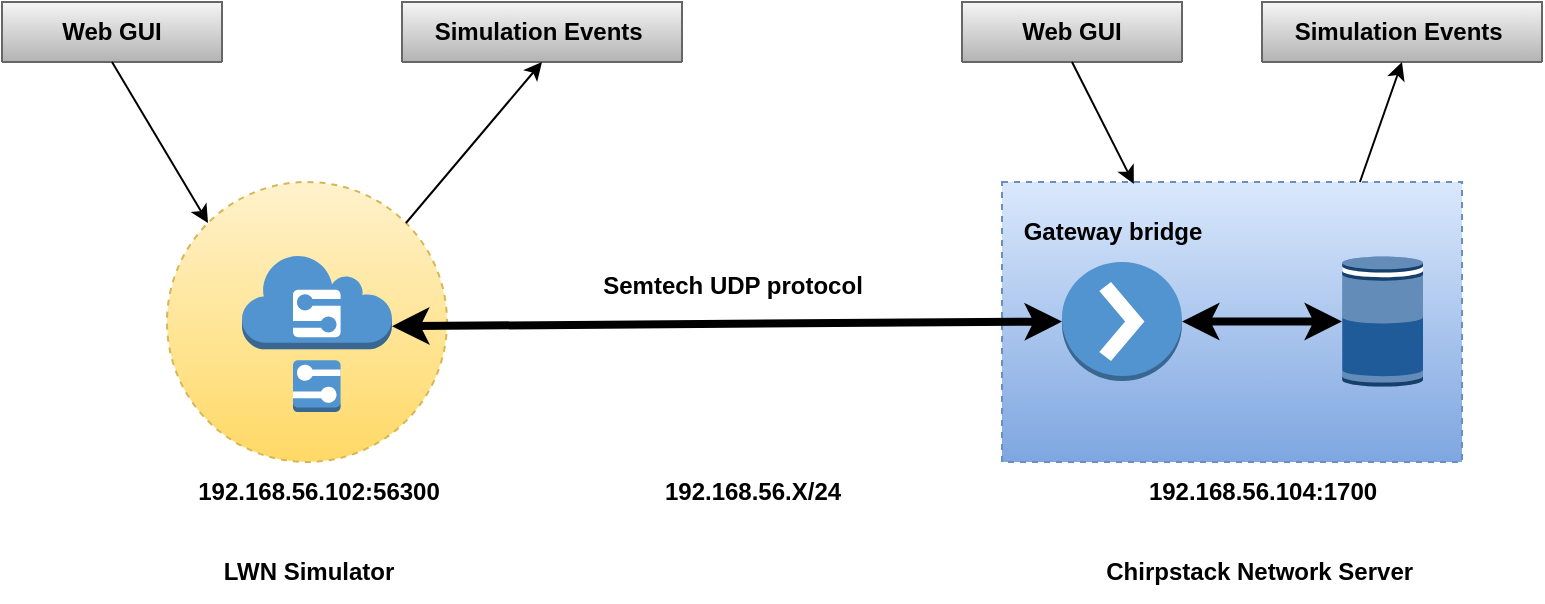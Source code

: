 <mxfile version="21.2.1" type="device">
  <diagram name="Page-1" id="vBBFDTBqrACFFpriauXo">
    <mxGraphModel dx="1434" dy="875" grid="1" gridSize="10" guides="1" tooltips="1" connect="1" arrows="1" fold="1" page="1" pageScale="1" pageWidth="850" pageHeight="1100" math="0" shadow="0">
      <root>
        <mxCell id="0" />
        <mxCell id="1" parent="0" />
        <mxCell id="8IyxNHkYzyuaXLBX0Kt_-13" value="" style="rounded=0;whiteSpace=wrap;html=1;dashed=1;fillColor=#dae8fc;gradientColor=#7ea6e0;strokeColor=#6c8ebf;" vertex="1" parent="1">
          <mxGeometry x="510" y="340" width="230" height="140" as="geometry" />
        </mxCell>
        <mxCell id="8IyxNHkYzyuaXLBX0Kt_-11" value="" style="ellipse;whiteSpace=wrap;html=1;aspect=fixed;dashed=1;fillColor=#fff2cc;gradientColor=#ffd966;strokeColor=#d6b656;" vertex="1" parent="1">
          <mxGeometry x="92.5" y="340" width="140" height="140" as="geometry" />
        </mxCell>
        <mxCell id="8IyxNHkYzyuaXLBX0Kt_-1" value="" style="outlineConnect=0;dashed=0;verticalLabelPosition=bottom;verticalAlign=top;align=center;html=1;shape=mxgraph.aws3.action;fillColor=#5294CF;gradientColor=none;" vertex="1" parent="1">
          <mxGeometry x="540" y="380" width="60" height="59.5" as="geometry" />
        </mxCell>
        <mxCell id="8IyxNHkYzyuaXLBX0Kt_-2" value="" style="outlineConnect=0;dashed=0;verticalLabelPosition=bottom;verticalAlign=top;align=center;html=1;shape=mxgraph.aws3.echo;fillColor=#205B99;gradientColor=none;" vertex="1" parent="1">
          <mxGeometry x="680" y="377.25" width="40.5" height="65" as="geometry" />
        </mxCell>
        <mxCell id="8IyxNHkYzyuaXLBX0Kt_-3" value="" style="endArrow=classic;startArrow=classic;html=1;rounded=0;strokeWidth=4;exitX=1;exitY=0.5;exitDx=0;exitDy=0;exitPerimeter=0;entryX=0;entryY=0.5;entryDx=0;entryDy=0;entryPerimeter=0;" edge="1" parent="1" source="8IyxNHkYzyuaXLBX0Kt_-1" target="8IyxNHkYzyuaXLBX0Kt_-2">
          <mxGeometry width="50" height="50" relative="1" as="geometry">
            <mxPoint x="615" y="482" as="sourcePoint" />
            <mxPoint x="700" y="480" as="targetPoint" />
          </mxGeometry>
        </mxCell>
        <mxCell id="8IyxNHkYzyuaXLBX0Kt_-4" value="" style="outlineConnect=0;dashed=0;verticalLabelPosition=bottom;verticalAlign=top;align=center;html=1;shape=mxgraph.aws3.simulator;fillColor=#5294CF;gradientColor=none;" vertex="1" parent="1">
          <mxGeometry x="130" y="377" width="75" height="78" as="geometry" />
        </mxCell>
        <mxCell id="8IyxNHkYzyuaXLBX0Kt_-5" value="&lt;b&gt;192.168.56.102:56300&lt;/b&gt;" style="text;html=1;align=center;verticalAlign=middle;resizable=0;points=[];autosize=1;strokeColor=none;fillColor=none;" vertex="1" parent="1">
          <mxGeometry x="97.5" y="480" width="140" height="30" as="geometry" />
        </mxCell>
        <mxCell id="8IyxNHkYzyuaXLBX0Kt_-6" value="&lt;b&gt;192.168.56.104:1700&lt;/b&gt;" style="text;html=1;align=center;verticalAlign=middle;resizable=0;points=[];autosize=1;strokeColor=none;fillColor=none;" vertex="1" parent="1">
          <mxGeometry x="570" y="480" width="140" height="30" as="geometry" />
        </mxCell>
        <mxCell id="8IyxNHkYzyuaXLBX0Kt_-7" value="&lt;b&gt;LWN Simulator&lt;/b&gt;" style="text;html=1;align=center;verticalAlign=middle;resizable=0;points=[];autosize=1;strokeColor=none;fillColor=none;" vertex="1" parent="1">
          <mxGeometry x="107.5" y="520" width="110" height="30" as="geometry" />
        </mxCell>
        <mxCell id="8IyxNHkYzyuaXLBX0Kt_-9" value="" style="endArrow=classic;startArrow=classic;html=1;rounded=0;exitX=1;exitY=0.45;exitDx=0;exitDy=0;exitPerimeter=0;entryX=0;entryY=0.5;entryDx=0;entryDy=0;entryPerimeter=0;strokeWidth=4;" edge="1" parent="1" source="8IyxNHkYzyuaXLBX0Kt_-4" target="8IyxNHkYzyuaXLBX0Kt_-1">
          <mxGeometry width="50" height="50" relative="1" as="geometry">
            <mxPoint x="560" y="470" as="sourcePoint" />
            <mxPoint x="610" y="420" as="targetPoint" />
          </mxGeometry>
        </mxCell>
        <mxCell id="8IyxNHkYzyuaXLBX0Kt_-10" value="&lt;b&gt;Gateway bridge&lt;/b&gt;" style="text;html=1;align=center;verticalAlign=middle;resizable=0;points=[];autosize=1;strokeColor=none;fillColor=none;" vertex="1" parent="1">
          <mxGeometry x="510" y="350" width="110" height="30" as="geometry" />
        </mxCell>
        <mxCell id="8IyxNHkYzyuaXLBX0Kt_-14" value="&lt;b&gt;192.168.56.X/24&lt;/b&gt;" style="text;html=1;align=center;verticalAlign=middle;resizable=0;points=[];autosize=1;strokeColor=none;fillColor=none;" vertex="1" parent="1">
          <mxGeometry x="330" y="480" width="110" height="30" as="geometry" />
        </mxCell>
        <mxCell id="8IyxNHkYzyuaXLBX0Kt_-15" value="&lt;b&gt;Semtech UDP protocol&lt;/b&gt;" style="text;html=1;align=center;verticalAlign=middle;resizable=0;points=[];autosize=1;strokeColor=none;fillColor=none;" vertex="1" parent="1">
          <mxGeometry x="300" y="377" width="150" height="30" as="geometry" />
        </mxCell>
        <mxCell id="8IyxNHkYzyuaXLBX0Kt_-16" value="&lt;b&gt;Simulation Events&amp;nbsp;&lt;/b&gt;" style="swimlane;fontStyle=0;childLayout=stackLayout;horizontal=1;startSize=30;horizontalStack=0;resizeParent=1;resizeParentMax=0;resizeLast=0;collapsible=1;marginBottom=0;whiteSpace=wrap;html=1;fillColor=#f5f5f5;gradientColor=#b3b3b3;strokeColor=#666666;" vertex="1" collapsed="1" parent="1">
          <mxGeometry x="210" y="250" width="140" height="30" as="geometry">
            <mxRectangle x="60" y="570" width="140" height="120" as="alternateBounds" />
          </mxGeometry>
        </mxCell>
        <mxCell id="8IyxNHkYzyuaXLBX0Kt_-17" value="Item 1" style="text;strokeColor=none;fillColor=none;align=left;verticalAlign=middle;spacingLeft=4;spacingRight=4;overflow=hidden;points=[[0,0.5],[1,0.5]];portConstraint=eastwest;rotatable=0;whiteSpace=wrap;html=1;" vertex="1" parent="8IyxNHkYzyuaXLBX0Kt_-16">
          <mxGeometry y="30" width="140" height="30" as="geometry" />
        </mxCell>
        <mxCell id="8IyxNHkYzyuaXLBX0Kt_-18" value="Item 2" style="text;strokeColor=none;fillColor=none;align=left;verticalAlign=middle;spacingLeft=4;spacingRight=4;overflow=hidden;points=[[0,0.5],[1,0.5]];portConstraint=eastwest;rotatable=0;whiteSpace=wrap;html=1;" vertex="1" parent="8IyxNHkYzyuaXLBX0Kt_-16">
          <mxGeometry y="60" width="140" height="30" as="geometry" />
        </mxCell>
        <mxCell id="8IyxNHkYzyuaXLBX0Kt_-19" value="Item 3" style="text;strokeColor=none;fillColor=none;align=left;verticalAlign=middle;spacingLeft=4;spacingRight=4;overflow=hidden;points=[[0,0.5],[1,0.5]];portConstraint=eastwest;rotatable=0;whiteSpace=wrap;html=1;" vertex="1" parent="8IyxNHkYzyuaXLBX0Kt_-16">
          <mxGeometry y="90" width="140" height="30" as="geometry" />
        </mxCell>
        <mxCell id="8IyxNHkYzyuaXLBX0Kt_-21" value="&lt;b&gt;Web GUI&lt;/b&gt;" style="swimlane;fontStyle=0;childLayout=stackLayout;horizontal=1;startSize=30;horizontalStack=0;resizeParent=1;resizeParentMax=0;resizeLast=0;collapsible=1;marginBottom=0;whiteSpace=wrap;html=1;fillColor=#f5f5f5;gradientColor=#b3b3b3;strokeColor=#666666;" vertex="1" collapsed="1" parent="1">
          <mxGeometry x="10" y="250" width="110" height="30" as="geometry">
            <mxRectangle x="-60" y="560" width="140" height="120" as="alternateBounds" />
          </mxGeometry>
        </mxCell>
        <mxCell id="8IyxNHkYzyuaXLBX0Kt_-22" value="Item 1" style="text;strokeColor=none;fillColor=none;align=left;verticalAlign=middle;spacingLeft=4;spacingRight=4;overflow=hidden;points=[[0,0.5],[1,0.5]];portConstraint=eastwest;rotatable=0;whiteSpace=wrap;html=1;" vertex="1" parent="8IyxNHkYzyuaXLBX0Kt_-21">
          <mxGeometry y="30" width="140" height="30" as="geometry" />
        </mxCell>
        <mxCell id="8IyxNHkYzyuaXLBX0Kt_-23" value="Item 2" style="text;strokeColor=none;fillColor=none;align=left;verticalAlign=middle;spacingLeft=4;spacingRight=4;overflow=hidden;points=[[0,0.5],[1,0.5]];portConstraint=eastwest;rotatable=0;whiteSpace=wrap;html=1;" vertex="1" parent="8IyxNHkYzyuaXLBX0Kt_-21">
          <mxGeometry y="60" width="140" height="30" as="geometry" />
        </mxCell>
        <mxCell id="8IyxNHkYzyuaXLBX0Kt_-24" value="Item 3" style="text;strokeColor=none;fillColor=none;align=left;verticalAlign=middle;spacingLeft=4;spacingRight=4;overflow=hidden;points=[[0,0.5],[1,0.5]];portConstraint=eastwest;rotatable=0;whiteSpace=wrap;html=1;" vertex="1" parent="8IyxNHkYzyuaXLBX0Kt_-21">
          <mxGeometry y="90" width="140" height="30" as="geometry" />
        </mxCell>
        <mxCell id="8IyxNHkYzyuaXLBX0Kt_-25" value="&lt;b&gt;Web GUI&lt;/b&gt;" style="swimlane;fontStyle=0;childLayout=stackLayout;horizontal=1;startSize=30;horizontalStack=0;resizeParent=1;resizeParentMax=0;resizeLast=0;collapsible=1;marginBottom=0;whiteSpace=wrap;html=1;fillColor=#f5f5f5;gradientColor=#b3b3b3;strokeColor=#666666;" vertex="1" collapsed="1" parent="1">
          <mxGeometry x="490" y="250" width="110" height="30" as="geometry">
            <mxRectangle x="-60" y="560" width="140" height="120" as="alternateBounds" />
          </mxGeometry>
        </mxCell>
        <mxCell id="8IyxNHkYzyuaXLBX0Kt_-26" value="Item 1" style="text;strokeColor=none;fillColor=none;align=left;verticalAlign=middle;spacingLeft=4;spacingRight=4;overflow=hidden;points=[[0,0.5],[1,0.5]];portConstraint=eastwest;rotatable=0;whiteSpace=wrap;html=1;" vertex="1" parent="8IyxNHkYzyuaXLBX0Kt_-25">
          <mxGeometry y="30" width="140" height="30" as="geometry" />
        </mxCell>
        <mxCell id="8IyxNHkYzyuaXLBX0Kt_-27" value="Item 2" style="text;strokeColor=none;fillColor=none;align=left;verticalAlign=middle;spacingLeft=4;spacingRight=4;overflow=hidden;points=[[0,0.5],[1,0.5]];portConstraint=eastwest;rotatable=0;whiteSpace=wrap;html=1;" vertex="1" parent="8IyxNHkYzyuaXLBX0Kt_-25">
          <mxGeometry y="60" width="140" height="30" as="geometry" />
        </mxCell>
        <mxCell id="8IyxNHkYzyuaXLBX0Kt_-28" value="Item 3" style="text;strokeColor=none;fillColor=none;align=left;verticalAlign=middle;spacingLeft=4;spacingRight=4;overflow=hidden;points=[[0,0.5],[1,0.5]];portConstraint=eastwest;rotatable=0;whiteSpace=wrap;html=1;" vertex="1" parent="8IyxNHkYzyuaXLBX0Kt_-25">
          <mxGeometry y="90" width="140" height="30" as="geometry" />
        </mxCell>
        <mxCell id="8IyxNHkYzyuaXLBX0Kt_-29" value="&lt;b&gt;Simulation Events&amp;nbsp;&lt;/b&gt;" style="swimlane;fontStyle=0;childLayout=stackLayout;horizontal=1;startSize=30;horizontalStack=0;resizeParent=1;resizeParentMax=0;resizeLast=0;collapsible=1;marginBottom=0;whiteSpace=wrap;html=1;fillColor=#f5f5f5;gradientColor=#b3b3b3;strokeColor=#666666;" vertex="1" collapsed="1" parent="1">
          <mxGeometry x="640" y="250" width="140" height="30" as="geometry">
            <mxRectangle x="60" y="570" width="140" height="120" as="alternateBounds" />
          </mxGeometry>
        </mxCell>
        <mxCell id="8IyxNHkYzyuaXLBX0Kt_-30" value="Item 1" style="text;strokeColor=none;fillColor=none;align=left;verticalAlign=middle;spacingLeft=4;spacingRight=4;overflow=hidden;points=[[0,0.5],[1,0.5]];portConstraint=eastwest;rotatable=0;whiteSpace=wrap;html=1;" vertex="1" parent="8IyxNHkYzyuaXLBX0Kt_-29">
          <mxGeometry y="30" width="140" height="30" as="geometry" />
        </mxCell>
        <mxCell id="8IyxNHkYzyuaXLBX0Kt_-31" value="Item 2" style="text;strokeColor=none;fillColor=none;align=left;verticalAlign=middle;spacingLeft=4;spacingRight=4;overflow=hidden;points=[[0,0.5],[1,0.5]];portConstraint=eastwest;rotatable=0;whiteSpace=wrap;html=1;" vertex="1" parent="8IyxNHkYzyuaXLBX0Kt_-29">
          <mxGeometry y="60" width="140" height="30" as="geometry" />
        </mxCell>
        <mxCell id="8IyxNHkYzyuaXLBX0Kt_-32" value="Item 3" style="text;strokeColor=none;fillColor=none;align=left;verticalAlign=middle;spacingLeft=4;spacingRight=4;overflow=hidden;points=[[0,0.5],[1,0.5]];portConstraint=eastwest;rotatable=0;whiteSpace=wrap;html=1;" vertex="1" parent="8IyxNHkYzyuaXLBX0Kt_-29">
          <mxGeometry y="90" width="140" height="30" as="geometry" />
        </mxCell>
        <mxCell id="8IyxNHkYzyuaXLBX0Kt_-34" value="" style="endArrow=classic;html=1;rounded=0;exitX=0.5;exitY=1;exitDx=0;exitDy=0;entryX=0;entryY=0;entryDx=0;entryDy=0;" edge="1" parent="1" source="8IyxNHkYzyuaXLBX0Kt_-21" target="8IyxNHkYzyuaXLBX0Kt_-11">
          <mxGeometry width="50" height="50" relative="1" as="geometry">
            <mxPoint x="560" y="470" as="sourcePoint" />
            <mxPoint x="610" y="420" as="targetPoint" />
          </mxGeometry>
        </mxCell>
        <mxCell id="8IyxNHkYzyuaXLBX0Kt_-35" value="" style="endArrow=classic;html=1;rounded=0;exitX=1;exitY=0;exitDx=0;exitDy=0;entryX=0.5;entryY=1;entryDx=0;entryDy=0;" edge="1" parent="1" source="8IyxNHkYzyuaXLBX0Kt_-11" target="8IyxNHkYzyuaXLBX0Kt_-16">
          <mxGeometry width="50" height="50" relative="1" as="geometry">
            <mxPoint x="560" y="470" as="sourcePoint" />
            <mxPoint x="610" y="420" as="targetPoint" />
          </mxGeometry>
        </mxCell>
        <mxCell id="8IyxNHkYzyuaXLBX0Kt_-36" value="" style="endArrow=classic;html=1;rounded=0;exitX=0.5;exitY=1;exitDx=0;exitDy=0;entryX=0.144;entryY=1.033;entryDx=0;entryDy=0;entryPerimeter=0;" edge="1" parent="1" source="8IyxNHkYzyuaXLBX0Kt_-25">
          <mxGeometry width="50" height="50" relative="1" as="geometry">
            <mxPoint x="560" y="470" as="sourcePoint" />
            <mxPoint x="575.92" y="340.99" as="targetPoint" />
          </mxGeometry>
        </mxCell>
        <mxCell id="8IyxNHkYzyuaXLBX0Kt_-37" value="" style="endArrow=classic;html=1;rounded=0;exitX=0.772;exitY=1;exitDx=0;exitDy=0;exitPerimeter=0;entryX=0.5;entryY=1;entryDx=0;entryDy=0;" edge="1" parent="1" target="8IyxNHkYzyuaXLBX0Kt_-29">
          <mxGeometry width="50" height="50" relative="1" as="geometry">
            <mxPoint x="688.96" y="340" as="sourcePoint" />
            <mxPoint x="610" y="420" as="targetPoint" />
          </mxGeometry>
        </mxCell>
        <mxCell id="8IyxNHkYzyuaXLBX0Kt_-38" value="&lt;b&gt;Chirpstack Network Server&amp;nbsp;&lt;/b&gt;" style="text;html=1;align=center;verticalAlign=middle;resizable=0;points=[];autosize=1;strokeColor=none;fillColor=none;" vertex="1" parent="1">
          <mxGeometry x="550" y="520" width="180" height="30" as="geometry" />
        </mxCell>
      </root>
    </mxGraphModel>
  </diagram>
</mxfile>
